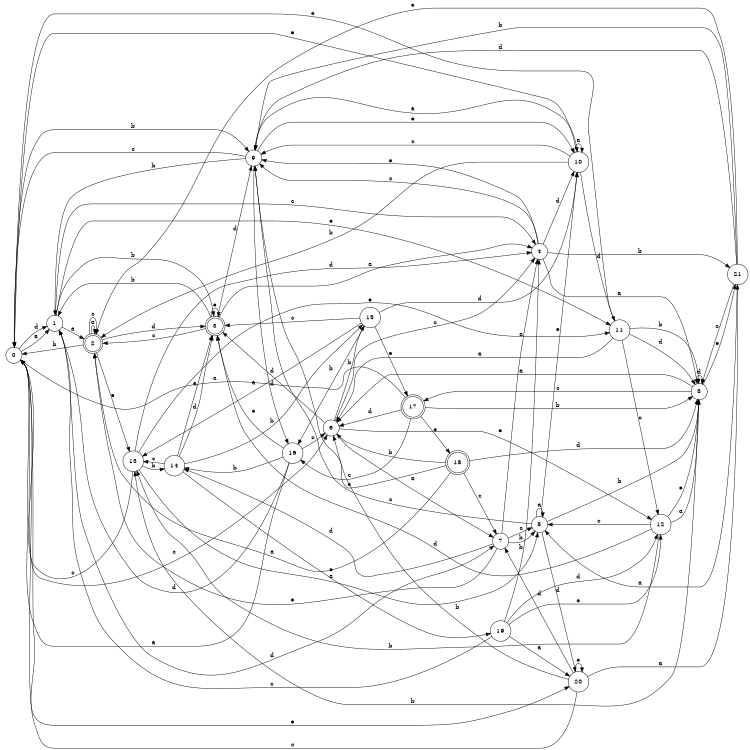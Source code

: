 digraph n18_5 {
__start0 [label="" shape="none"];

rankdir=LR;
size="8,5";

s0 [style="filled", color="black", fillcolor="white" shape="circle", label="0"];
s1 [style="filled", color="black", fillcolor="white" shape="circle", label="1"];
s2 [style="rounded,filled", color="black", fillcolor="white" shape="doublecircle", label="2"];
s3 [style="rounded,filled", color="black", fillcolor="white" shape="doublecircle", label="3"];
s4 [style="filled", color="black", fillcolor="white" shape="circle", label="4"];
s5 [style="filled", color="black", fillcolor="white" shape="circle", label="5"];
s6 [style="filled", color="black", fillcolor="white" shape="circle", label="6"];
s7 [style="filled", color="black", fillcolor="white" shape="circle", label="7"];
s8 [style="filled", color="black", fillcolor="white" shape="circle", label="8"];
s9 [style="filled", color="black", fillcolor="white" shape="circle", label="9"];
s10 [style="filled", color="black", fillcolor="white" shape="circle", label="10"];
s11 [style="filled", color="black", fillcolor="white" shape="circle", label="11"];
s12 [style="filled", color="black", fillcolor="white" shape="circle", label="12"];
s13 [style="filled", color="black", fillcolor="white" shape="circle", label="13"];
s14 [style="filled", color="black", fillcolor="white" shape="circle", label="14"];
s15 [style="filled", color="black", fillcolor="white" shape="circle", label="15"];
s16 [style="filled", color="black", fillcolor="white" shape="circle", label="16"];
s17 [style="rounded,filled", color="black", fillcolor="white" shape="doublecircle", label="17"];
s18 [style="rounded,filled", color="black", fillcolor="white" shape="doublecircle", label="18"];
s19 [style="filled", color="black", fillcolor="white" shape="circle", label="19"];
s20 [style="filled", color="black", fillcolor="white" shape="circle", label="20"];
s21 [style="filled", color="black", fillcolor="white" shape="circle", label="21"];
s0 -> s1 [label="a"];
s0 -> s9 [label="b"];
s0 -> s6 [label="c"];
s0 -> s1 [label="d"];
s0 -> s20 [label="e"];
s1 -> s2 [label="a"];
s1 -> s3 [label="b"];
s1 -> s4 [label="c"];
s1 -> s7 [label="d"];
s1 -> s11 [label="e"];
s2 -> s2 [label="a"];
s2 -> s0 [label="b"];
s2 -> s2 [label="c"];
s2 -> s3 [label="d"];
s2 -> s13 [label="e"];
s3 -> s4 [label="a"];
s3 -> s1 [label="b"];
s3 -> s2 [label="c"];
s3 -> s9 [label="d"];
s3 -> s3 [label="e"];
s4 -> s5 [label="a"];
s4 -> s21 [label="b"];
s4 -> s9 [label="c"];
s4 -> s10 [label="d"];
s4 -> s9 [label="e"];
s5 -> s6 [label="a"];
s5 -> s13 [label="b"];
s5 -> s17 [label="c"];
s5 -> s5 [label="d"];
s5 -> s21 [label="e"];
s6 -> s7 [label="a"];
s6 -> s15 [label="b"];
s6 -> s4 [label="c"];
s6 -> s3 [label="d"];
s6 -> s12 [label="e"];
s7 -> s4 [label="a"];
s7 -> s8 [label="b"];
s7 -> s8 [label="c"];
s7 -> s14 [label="d"];
s7 -> s2 [label="e"];
s8 -> s8 [label="a"];
s8 -> s5 [label="b"];
s8 -> s9 [label="c"];
s8 -> s20 [label="d"];
s8 -> s10 [label="e"];
s9 -> s10 [label="a"];
s9 -> s1 [label="b"];
s9 -> s0 [label="c"];
s9 -> s16 [label="d"];
s9 -> s10 [label="e"];
s10 -> s10 [label="a"];
s10 -> s2 [label="b"];
s10 -> s9 [label="c"];
s10 -> s11 [label="d"];
s10 -> s0 [label="e"];
s11 -> s6 [label="a"];
s11 -> s5 [label="b"];
s11 -> s12 [label="c"];
s11 -> s5 [label="d"];
s11 -> s0 [label="e"];
s12 -> s5 [label="a"];
s12 -> s13 [label="b"];
s12 -> s8 [label="c"];
s12 -> s3 [label="d"];
s12 -> s5 [label="e"];
s13 -> s8 [label="a"];
s13 -> s14 [label="b"];
s13 -> s0 [label="c"];
s13 -> s4 [label="d"];
s13 -> s11 [label="e"];
s14 -> s3 [label="a"];
s14 -> s15 [label="b"];
s14 -> s13 [label="c"];
s14 -> s3 [label="d"];
s14 -> s19 [label="e"];
s15 -> s13 [label="a"];
s15 -> s16 [label="b"];
s15 -> s3 [label="c"];
s15 -> s10 [label="d"];
s15 -> s17 [label="e"];
s16 -> s0 [label="a"];
s16 -> s14 [label="b"];
s16 -> s6 [label="c"];
s16 -> s1 [label="d"];
s16 -> s3 [label="e"];
s17 -> s0 [label="a"];
s17 -> s5 [label="b"];
s17 -> s16 [label="c"];
s17 -> s6 [label="d"];
s17 -> s18 [label="e"];
s18 -> s2 [label="a"];
s18 -> s6 [label="b"];
s18 -> s7 [label="c"];
s18 -> s5 [label="d"];
s18 -> s9 [label="e"];
s19 -> s20 [label="a"];
s19 -> s4 [label="b"];
s19 -> s1 [label="c"];
s19 -> s12 [label="d"];
s19 -> s12 [label="e"];
s20 -> s21 [label="a"];
s20 -> s6 [label="b"];
s20 -> s0 [label="c"];
s20 -> s7 [label="d"];
s20 -> s20 [label="e"];
s21 -> s8 [label="a"];
s21 -> s9 [label="b"];
s21 -> s5 [label="c"];
s21 -> s9 [label="d"];
s21 -> s2 [label="e"];

}